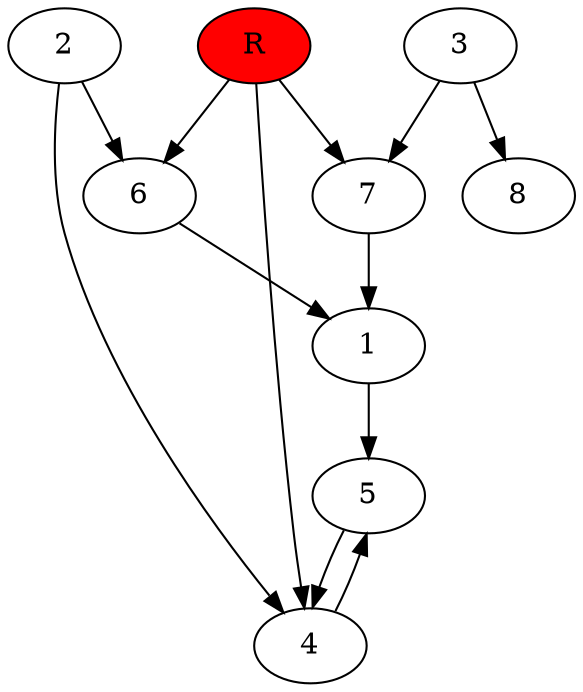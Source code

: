 digraph prb6402 {
	1
	2
	3
	4
	5
	6
	7
	8
	R [fillcolor="#ff0000" style=filled]
	1 -> 5
	2 -> 4
	2 -> 6
	3 -> 7
	3 -> 8
	4 -> 5
	5 -> 4
	6 -> 1
	7 -> 1
	R -> 4
	R -> 6
	R -> 7
}
